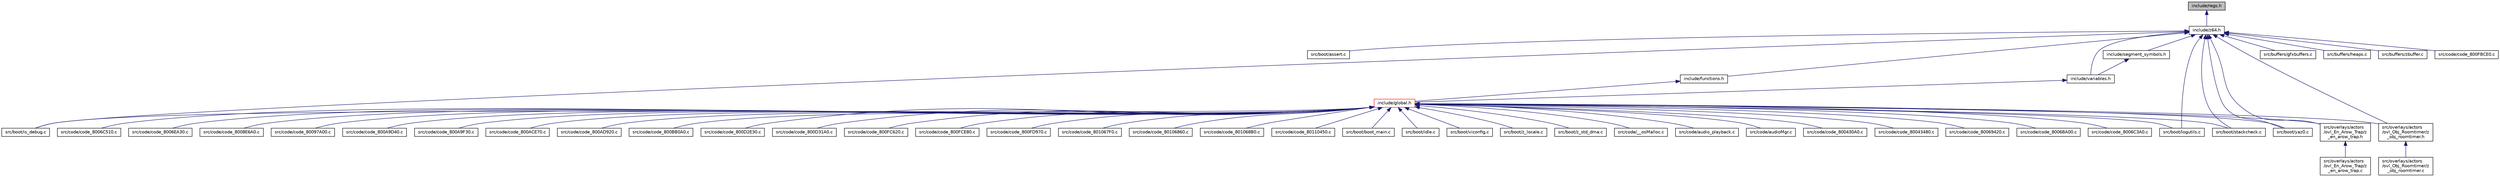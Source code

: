 digraph "include/regs.h"
{
 // LATEX_PDF_SIZE
  edge [fontname="Helvetica",fontsize="10",labelfontname="Helvetica",labelfontsize="10"];
  node [fontname="Helvetica",fontsize="10",shape=record];
  Node1 [label="include/regs.h",height=0.2,width=0.4,color="black", fillcolor="grey75", style="filled", fontcolor="black",tooltip=" "];
  Node1 -> Node2 [dir="back",color="midnightblue",fontsize="10",style="solid",fontname="Helvetica"];
  Node2 [label="include/z64.h",height=0.2,width=0.4,color="black", fillcolor="white", style="filled",URL="$d2/d67/z64_8h.html",tooltip=" "];
  Node2 -> Node3 [dir="back",color="midnightblue",fontsize="10",style="solid",fontname="Helvetica"];
  Node3 [label="src/boot/assert.c",height=0.2,width=0.4,color="black", fillcolor="white", style="filled",URL="$d6/da0/assert_8c.html",tooltip=" "];
  Node2 -> Node4 [dir="back",color="midnightblue",fontsize="10",style="solid",fontname="Helvetica"];
  Node4 [label="src/boot/is_debug.c",height=0.2,width=0.4,color="black", fillcolor="white", style="filled",URL="$db/da2/is__debug_8c.html",tooltip=" "];
  Node2 -> Node5 [dir="back",color="midnightblue",fontsize="10",style="solid",fontname="Helvetica"];
  Node5 [label="src/boot/logutils.c",height=0.2,width=0.4,color="black", fillcolor="white", style="filled",URL="$d4/d92/logutils_8c.html",tooltip=" "];
  Node2 -> Node6 [dir="back",color="midnightblue",fontsize="10",style="solid",fontname="Helvetica"];
  Node6 [label="src/boot/stackcheck.c",height=0.2,width=0.4,color="black", fillcolor="white", style="filled",URL="$d1/dc4/stackcheck_8c.html",tooltip=" "];
  Node2 -> Node7 [dir="back",color="midnightblue",fontsize="10",style="solid",fontname="Helvetica"];
  Node7 [label="src/boot/yaz0.c",height=0.2,width=0.4,color="black", fillcolor="white", style="filled",URL="$df/dd3/yaz0_8c.html",tooltip=" "];
  Node2 -> Node8 [dir="back",color="midnightblue",fontsize="10",style="solid",fontname="Helvetica"];
  Node8 [label="src/buffers/gfxbuffers.c",height=0.2,width=0.4,color="black", fillcolor="white", style="filled",URL="$d4/dbc/gfxbuffers_8c.html",tooltip=" "];
  Node2 -> Node9 [dir="back",color="midnightblue",fontsize="10",style="solid",fontname="Helvetica"];
  Node9 [label="src/buffers/heaps.c",height=0.2,width=0.4,color="black", fillcolor="white", style="filled",URL="$d5/d4f/heaps_8c.html",tooltip=" "];
  Node2 -> Node10 [dir="back",color="midnightblue",fontsize="10",style="solid",fontname="Helvetica"];
  Node10 [label="src/buffers/zbuffer.c",height=0.2,width=0.4,color="black", fillcolor="white", style="filled",URL="$da/d94/zbuffer_8c.html",tooltip=" "];
  Node2 -> Node11 [dir="back",color="midnightblue",fontsize="10",style="solid",fontname="Helvetica"];
  Node11 [label="src/code/code_800FBCE0.c",height=0.2,width=0.4,color="black", fillcolor="white", style="filled",URL="$db/d0f/code__800FBCE0_8c.html",tooltip=" "];
  Node2 -> Node12 [dir="back",color="midnightblue",fontsize="10",style="solid",fontname="Helvetica"];
  Node12 [label="src/overlays/actors\l/ovl_En_Arow_Trap/z\l_en_arow_trap.h",height=0.2,width=0.4,color="black", fillcolor="white", style="filled",URL="$d5/dda/z__en__arow__trap_8h.html",tooltip=" "];
  Node12 -> Node13 [dir="back",color="midnightblue",fontsize="10",style="solid",fontname="Helvetica"];
  Node13 [label="src/overlays/actors\l/ovl_En_Arow_Trap/z\l_en_arow_trap.c",height=0.2,width=0.4,color="black", fillcolor="white", style="filled",URL="$d4/dc8/z__en__arow__trap_8c.html",tooltip=" "];
  Node2 -> Node14 [dir="back",color="midnightblue",fontsize="10",style="solid",fontname="Helvetica"];
  Node14 [label="src/overlays/actors\l/ovl_Obj_Roomtimer/z\l_obj_roomtimer.h",height=0.2,width=0.4,color="black", fillcolor="white", style="filled",URL="$d1/d01/z__obj__roomtimer_8h.html",tooltip=" "];
  Node14 -> Node15 [dir="back",color="midnightblue",fontsize="10",style="solid",fontname="Helvetica"];
  Node15 [label="src/overlays/actors\l/ovl_Obj_Roomtimer/z\l_obj_roomtimer.c",height=0.2,width=0.4,color="black", fillcolor="white", style="filled",URL="$de/d7f/z__obj__roomtimer_8c.html",tooltip=" "];
  Node2 -> Node16 [dir="back",color="midnightblue",fontsize="10",style="solid",fontname="Helvetica"];
  Node16 [label="include/functions.h",height=0.2,width=0.4,color="black", fillcolor="white", style="filled",URL="$d8/d5c/functions_8h.html",tooltip=" "];
  Node16 -> Node17 [dir="back",color="midnightblue",fontsize="10",style="solid",fontname="Helvetica"];
  Node17 [label="include/global.h",height=0.2,width=0.4,color="red", fillcolor="white", style="filled",URL="$d2/d49/global_8h.html",tooltip=" "];
  Node17 -> Node18 [dir="back",color="midnightblue",fontsize="10",style="solid",fontname="Helvetica"];
  Node18 [label="src/boot/boot_main.c",height=0.2,width=0.4,color="black", fillcolor="white", style="filled",URL="$d8/d86/boot__main_8c.html",tooltip=" "];
  Node17 -> Node19 [dir="back",color="midnightblue",fontsize="10",style="solid",fontname="Helvetica"];
  Node19 [label="src/boot/idle.c",height=0.2,width=0.4,color="black", fillcolor="white", style="filled",URL="$d3/d4e/idle_8c.html",tooltip=" "];
  Node17 -> Node4 [dir="back",color="midnightblue",fontsize="10",style="solid",fontname="Helvetica"];
  Node17 -> Node5 [dir="back",color="midnightblue",fontsize="10",style="solid",fontname="Helvetica"];
  Node17 -> Node6 [dir="back",color="midnightblue",fontsize="10",style="solid",fontname="Helvetica"];
  Node17 -> Node20 [dir="back",color="midnightblue",fontsize="10",style="solid",fontname="Helvetica"];
  Node20 [label="src/boot/viconfig.c",height=0.2,width=0.4,color="black", fillcolor="white", style="filled",URL="$dc/d1c/viconfig_8c.html",tooltip=" "];
  Node17 -> Node7 [dir="back",color="midnightblue",fontsize="10",style="solid",fontname="Helvetica"];
  Node17 -> Node21 [dir="back",color="midnightblue",fontsize="10",style="solid",fontname="Helvetica"];
  Node21 [label="src/boot/z_locale.c",height=0.2,width=0.4,color="black", fillcolor="white", style="filled",URL="$dc/d06/z__locale_8c.html",tooltip=" "];
  Node17 -> Node22 [dir="back",color="midnightblue",fontsize="10",style="solid",fontname="Helvetica"];
  Node22 [label="src/boot/z_std_dma.c",height=0.2,width=0.4,color="black", fillcolor="white", style="filled",URL="$d3/d6b/z__std__dma_8c.html",tooltip=" "];
  Node17 -> Node23 [dir="back",color="midnightblue",fontsize="10",style="solid",fontname="Helvetica"];
  Node23 [label="src/code/__osMalloc.c",height=0.2,width=0.4,color="black", fillcolor="white", style="filled",URL="$d8/df6/____osMalloc_8c.html",tooltip=" "];
  Node17 -> Node24 [dir="back",color="midnightblue",fontsize="10",style="solid",fontname="Helvetica"];
  Node24 [label="src/code/audio_playback.c",height=0.2,width=0.4,color="black", fillcolor="white", style="filled",URL="$d8/d4e/audio__playback_8c.html",tooltip=" "];
  Node17 -> Node25 [dir="back",color="midnightblue",fontsize="10",style="solid",fontname="Helvetica"];
  Node25 [label="src/code/audioMgr.c",height=0.2,width=0.4,color="black", fillcolor="white", style="filled",URL="$d4/df1/audioMgr_8c.html",tooltip=" "];
  Node17 -> Node26 [dir="back",color="midnightblue",fontsize="10",style="solid",fontname="Helvetica"];
  Node26 [label="src/code/code_800430A0.c",height=0.2,width=0.4,color="black", fillcolor="white", style="filled",URL="$dd/d8d/code__800430A0_8c.html",tooltip=" "];
  Node17 -> Node27 [dir="back",color="midnightblue",fontsize="10",style="solid",fontname="Helvetica"];
  Node27 [label="src/code/code_80043480.c",height=0.2,width=0.4,color="black", fillcolor="white", style="filled",URL="$d1/d49/code__80043480_8c.html",tooltip=" "];
  Node17 -> Node28 [dir="back",color="midnightblue",fontsize="10",style="solid",fontname="Helvetica"];
  Node28 [label="src/code/code_80069420.c",height=0.2,width=0.4,color="black", fillcolor="white", style="filled",URL="$df/db6/code__80069420_8c.html",tooltip=" "];
  Node17 -> Node29 [dir="back",color="midnightblue",fontsize="10",style="solid",fontname="Helvetica"];
  Node29 [label="src/code/code_8006BA00.c",height=0.2,width=0.4,color="black", fillcolor="white", style="filled",URL="$db/da5/code__8006BA00_8c.html",tooltip=" "];
  Node17 -> Node30 [dir="back",color="midnightblue",fontsize="10",style="solid",fontname="Helvetica"];
  Node30 [label="src/code/code_8006C3A0.c",height=0.2,width=0.4,color="black", fillcolor="white", style="filled",URL="$dc/d2c/code__8006C3A0_8c.html",tooltip=" "];
  Node17 -> Node31 [dir="back",color="midnightblue",fontsize="10",style="solid",fontname="Helvetica"];
  Node31 [label="src/code/code_8006C510.c",height=0.2,width=0.4,color="black", fillcolor="white", style="filled",URL="$d8/dca/code__8006C510_8c.html",tooltip=" "];
  Node17 -> Node32 [dir="back",color="midnightblue",fontsize="10",style="solid",fontname="Helvetica"];
  Node32 [label="src/code/code_8006EA30.c",height=0.2,width=0.4,color="black", fillcolor="white", style="filled",URL="$da/d05/code__8006EA30_8c.html",tooltip=" "];
  Node17 -> Node33 [dir="back",color="midnightblue",fontsize="10",style="solid",fontname="Helvetica"];
  Node33 [label="src/code/code_8008E6A0.c",height=0.2,width=0.4,color="black", fillcolor="white", style="filled",URL="$d8/db7/code__8008E6A0_8c.html",tooltip=" "];
  Node17 -> Node34 [dir="back",color="midnightblue",fontsize="10",style="solid",fontname="Helvetica"];
  Node34 [label="src/code/code_80097A00.c",height=0.2,width=0.4,color="black", fillcolor="white", style="filled",URL="$da/d5e/code__80097A00_8c.html",tooltip=" "];
  Node17 -> Node35 [dir="back",color="midnightblue",fontsize="10",style="solid",fontname="Helvetica"];
  Node35 [label="src/code/code_800A9D40.c",height=0.2,width=0.4,color="black", fillcolor="white", style="filled",URL="$d6/d7c/code__800A9D40_8c.html",tooltip=" "];
  Node17 -> Node36 [dir="back",color="midnightblue",fontsize="10",style="solid",fontname="Helvetica"];
  Node36 [label="src/code/code_800A9F30.c",height=0.2,width=0.4,color="black", fillcolor="white", style="filled",URL="$d3/d17/code__800A9F30_8c.html",tooltip=" "];
  Node17 -> Node37 [dir="back",color="midnightblue",fontsize="10",style="solid",fontname="Helvetica"];
  Node37 [label="src/code/code_800ACE70.c",height=0.2,width=0.4,color="black", fillcolor="white", style="filled",URL="$d2/dcb/code__800ACE70_8c.html",tooltip=" "];
  Node17 -> Node38 [dir="back",color="midnightblue",fontsize="10",style="solid",fontname="Helvetica"];
  Node38 [label="src/code/code_800AD920.c",height=0.2,width=0.4,color="black", fillcolor="white", style="filled",URL="$d3/dbd/code__800AD920_8c.html",tooltip=" "];
  Node17 -> Node39 [dir="back",color="midnightblue",fontsize="10",style="solid",fontname="Helvetica"];
  Node39 [label="src/code/code_800BB0A0.c",height=0.2,width=0.4,color="black", fillcolor="white", style="filled",URL="$da/d95/code__800BB0A0_8c.html",tooltip=" "];
  Node17 -> Node40 [dir="back",color="midnightblue",fontsize="10",style="solid",fontname="Helvetica"];
  Node40 [label="src/code/code_800D2E30.c",height=0.2,width=0.4,color="black", fillcolor="white", style="filled",URL="$dc/dce/code__800D2E30_8c.html",tooltip=" "];
  Node17 -> Node41 [dir="back",color="midnightblue",fontsize="10",style="solid",fontname="Helvetica"];
  Node41 [label="src/code/code_800D31A0.c",height=0.2,width=0.4,color="black", fillcolor="white", style="filled",URL="$da/df1/code__800D31A0_8c.html",tooltip=" "];
  Node17 -> Node42 [dir="back",color="midnightblue",fontsize="10",style="solid",fontname="Helvetica"];
  Node42 [label="src/code/code_800FC620.c",height=0.2,width=0.4,color="black", fillcolor="white", style="filled",URL="$df/d3f/code__800FC620_8c.html",tooltip=" "];
  Node17 -> Node43 [dir="back",color="midnightblue",fontsize="10",style="solid",fontname="Helvetica"];
  Node43 [label="src/code/code_800FCE80.c",height=0.2,width=0.4,color="black", fillcolor="white", style="filled",URL="$d5/d15/code__800FCE80_8c.html",tooltip=" "];
  Node17 -> Node44 [dir="back",color="midnightblue",fontsize="10",style="solid",fontname="Helvetica"];
  Node44 [label="src/code/code_800FD970.c",height=0.2,width=0.4,color="black", fillcolor="white", style="filled",URL="$d9/d85/code__800FD970_8c.html",tooltip=" "];
  Node17 -> Node45 [dir="back",color="midnightblue",fontsize="10",style="solid",fontname="Helvetica"];
  Node45 [label="src/code/code_801067F0.c",height=0.2,width=0.4,color="black", fillcolor="white", style="filled",URL="$d4/da0/code__801067F0_8c.html",tooltip=" "];
  Node17 -> Node46 [dir="back",color="midnightblue",fontsize="10",style="solid",fontname="Helvetica"];
  Node46 [label="src/code/code_80106860.c",height=0.2,width=0.4,color="black", fillcolor="white", style="filled",URL="$da/dad/code__80106860_8c.html",tooltip=" "];
  Node17 -> Node47 [dir="back",color="midnightblue",fontsize="10",style="solid",fontname="Helvetica"];
  Node47 [label="src/code/code_801068B0.c",height=0.2,width=0.4,color="black", fillcolor="white", style="filled",URL="$df/d3b/code__801068B0_8c.html",tooltip=" "];
  Node17 -> Node48 [dir="back",color="midnightblue",fontsize="10",style="solid",fontname="Helvetica"];
  Node48 [label="src/code/code_80110450.c",height=0.2,width=0.4,color="black", fillcolor="white", style="filled",URL="$d5/dc3/code__80110450_8c.html",tooltip=" "];
  Node17 -> Node12 [dir="back",color="midnightblue",fontsize="10",style="solid",fontname="Helvetica"];
  Node17 -> Node14 [dir="back",color="midnightblue",fontsize="10",style="solid",fontname="Helvetica"];
  Node2 -> Node1157 [dir="back",color="midnightblue",fontsize="10",style="solid",fontname="Helvetica"];
  Node1157 [label="include/variables.h",height=0.2,width=0.4,color="black", fillcolor="white", style="filled",URL="$de/dca/variables_8h.html",tooltip=" "];
  Node1157 -> Node17 [dir="back",color="midnightblue",fontsize="10",style="solid",fontname="Helvetica"];
  Node2 -> Node1158 [dir="back",color="midnightblue",fontsize="10",style="solid",fontname="Helvetica"];
  Node1158 [label="include/segment_symbols.h",height=0.2,width=0.4,color="black", fillcolor="white", style="filled",URL="$d9/d72/segment__symbols_8h.html",tooltip=" "];
  Node1158 -> Node1157 [dir="back",color="midnightblue",fontsize="10",style="solid",fontname="Helvetica"];
}
